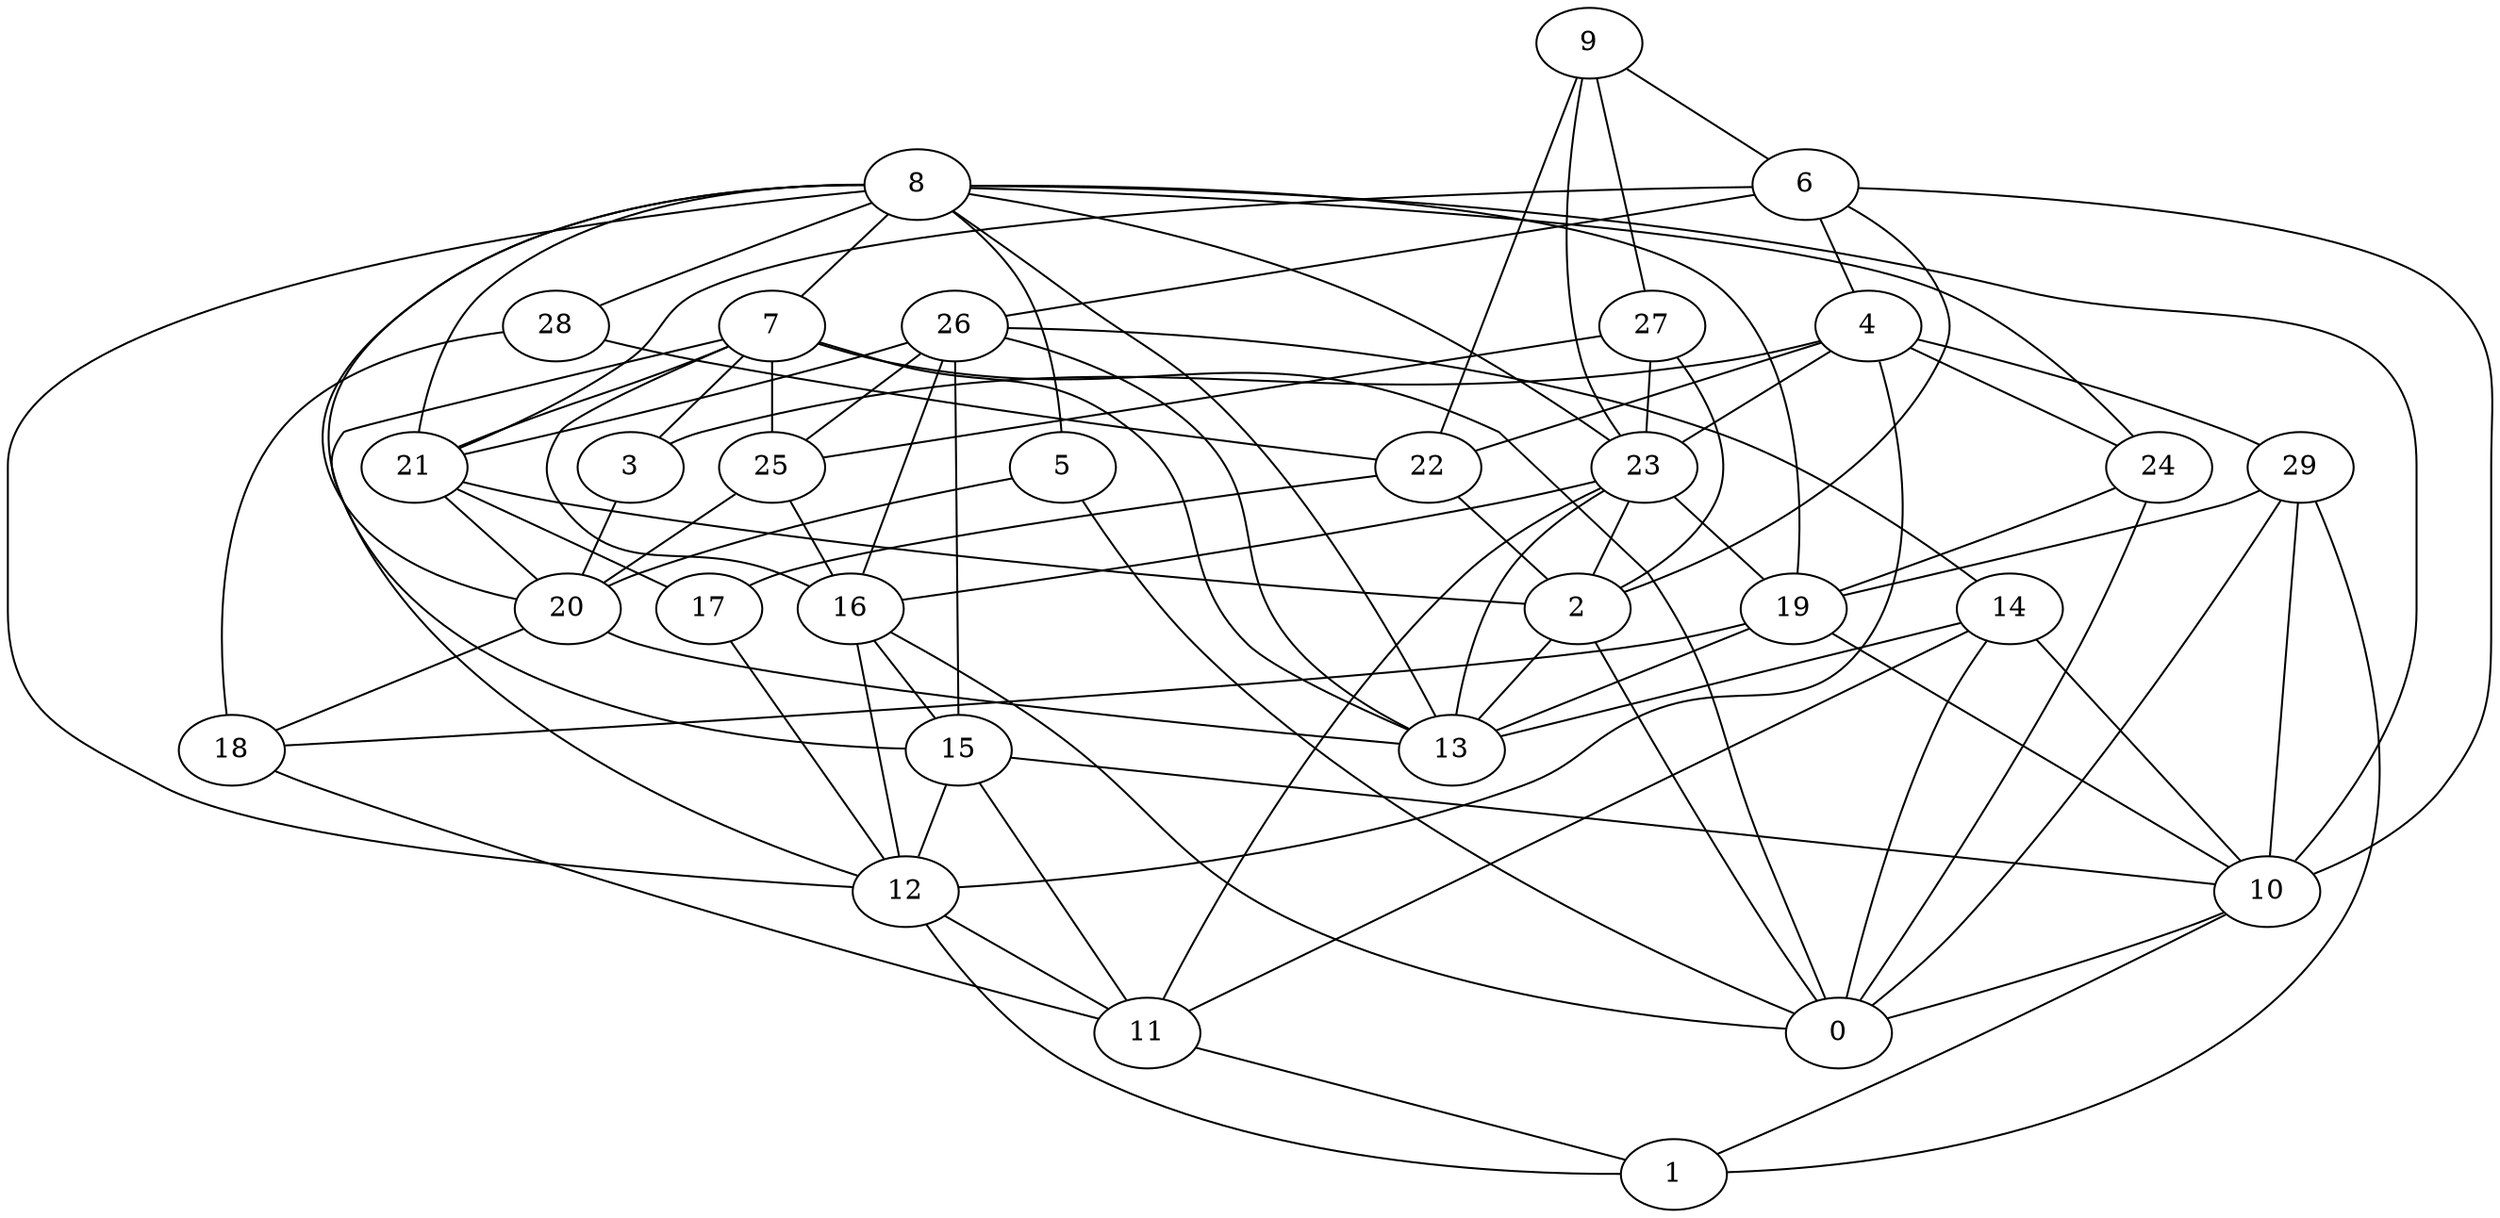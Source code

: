 digraph GG_graph {

subgraph G_graph {
edge [color = black]
"19" -> "18" [dir = none]
"19" -> "10" [dir = none]
"28" -> "22" [dir = none]
"28" -> "18" [dir = none]
"9" -> "27" [dir = none]
"9" -> "6" [dir = none]
"9" -> "23" [dir = none]
"9" -> "22" [dir = none]
"22" -> "2" [dir = none]
"22" -> "17" [dir = none]
"17" -> "12" [dir = none]
"4" -> "29" [dir = none]
"4" -> "22" [dir = none]
"4" -> "23" [dir = none]
"4" -> "24" [dir = none]
"4" -> "12" [dir = none]
"4" -> "3" [dir = none]
"12" -> "11" [dir = none]
"12" -> "1" [dir = none]
"7" -> "13" [dir = none]
"7" -> "3" [dir = none]
"7" -> "0" [dir = none]
"7" -> "25" [dir = none]
"7" -> "21" [dir = none]
"7" -> "12" [dir = none]
"10" -> "0" [dir = none]
"10" -> "1" [dir = none]
"27" -> "2" [dir = none]
"27" -> "23" [dir = none]
"27" -> "25" [dir = none]
"8" -> "21" [dir = none]
"8" -> "24" [dir = none]
"8" -> "12" [dir = none]
"8" -> "19" [dir = none]
"8" -> "10" [dir = none]
"8" -> "15" [dir = none]
"8" -> "7" [dir = none]
"8" -> "13" [dir = none]
"8" -> "23" [dir = none]
"8" -> "28" [dir = none]
"8" -> "5" [dir = none]
"8" -> "20" [dir = none]
"6" -> "4" [dir = none]
"6" -> "10" [dir = none]
"6" -> "2" [dir = none]
"6" -> "26" [dir = none]
"6" -> "21" [dir = none]
"3" -> "20" [dir = none]
"16" -> "12" [dir = none]
"16" -> "0" [dir = none]
"16" -> "15" [dir = none]
"5" -> "20" [dir = none]
"5" -> "0" [dir = none]
"24" -> "19" [dir = none]
"24" -> "0" [dir = none]
"14" -> "11" [dir = none]
"14" -> "13" [dir = none]
"14" -> "10" [dir = none]
"14" -> "0" [dir = none]
"26" -> "25" [dir = none]
"26" -> "15" [dir = none]
"26" -> "14" [dir = none]
"26" -> "13" [dir = none]
"26" -> "21" [dir = none]
"26" -> "16" [dir = none]
"29" -> "1" [dir = none]
"29" -> "0" [dir = none]
"29" -> "10" [dir = none]
"29" -> "19" [dir = none]
"15" -> "12" [dir = none]
"15" -> "11" [dir = none]
"15" -> "10" [dir = none]
"18" -> "11" [dir = none]
"23" -> "19" [dir = none]
"23" -> "2" [dir = none]
"23" -> "13" [dir = none]
"23" -> "16" [dir = none]
"23" -> "11" [dir = none]
"21" -> "17" [dir = none]
"21" -> "20" [dir = none]
"21" -> "2" [dir = none]
"20" -> "18" [dir = none]
"20" -> "13" [dir = none]
"2" -> "0" [dir = none]
"2" -> "13" [dir = none]
"25" -> "20" [dir = none]
"25" -> "16" [dir = none]
"7" -> "16" [dir = none]
"19" -> "13" [dir = none]
"11" -> "1" [dir = none]
}

}

